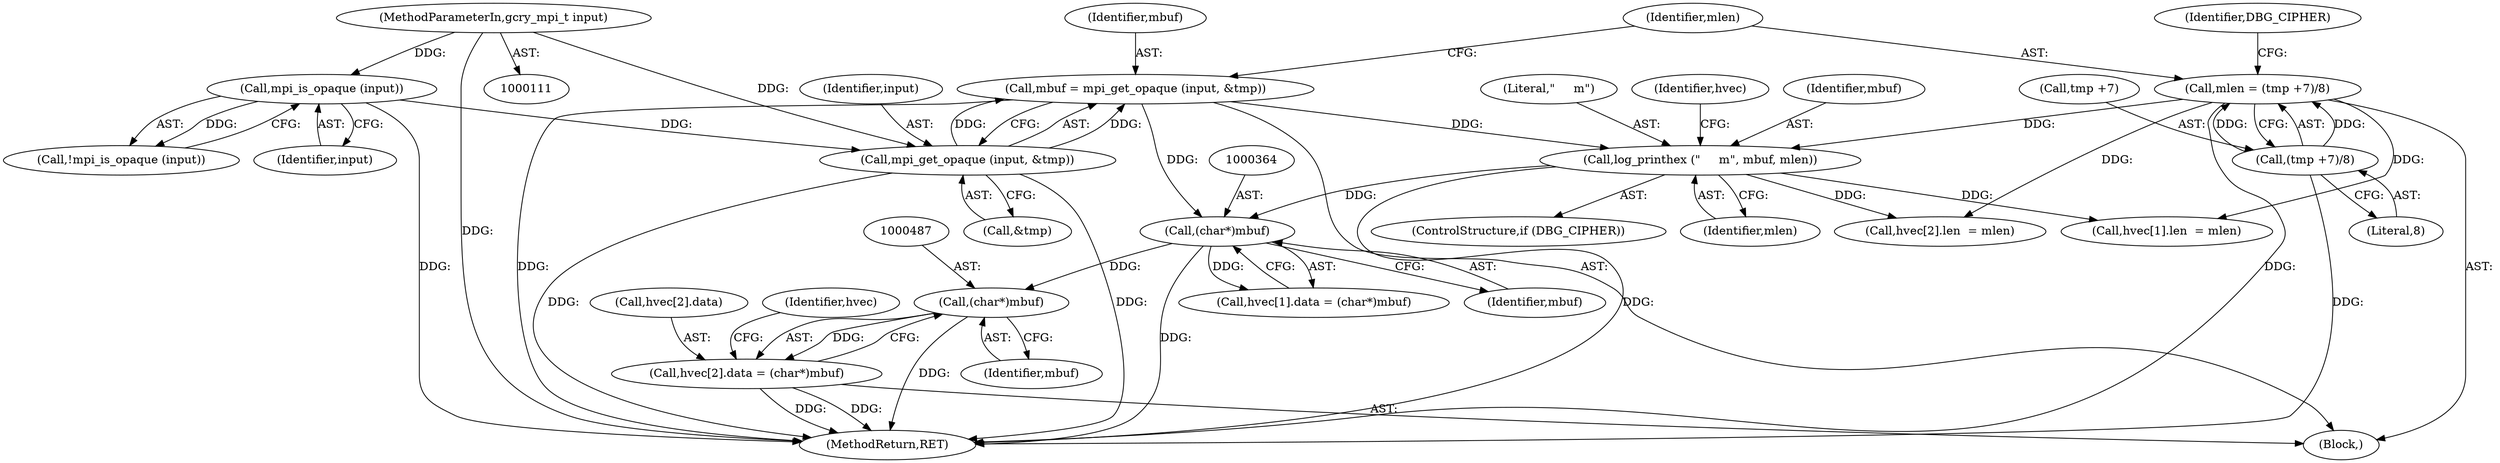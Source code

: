 digraph "0_gnupg_5a22de904a0a366ae79f03ff1e13a1232a89e26b@pointer" {
"1000486" [label="(Call,(char*)mbuf)"];
"1000363" [label="(Call,(char*)mbuf)"];
"1000332" [label="(Call,log_printhex (\"     m\", mbuf, mlen))"];
"1000317" [label="(Call,mbuf = mpi_get_opaque (input, &tmp))"];
"1000319" [label="(Call,mpi_get_opaque (input, &tmp))"];
"1000156" [label="(Call,mpi_is_opaque (input))"];
"1000112" [label="(MethodParameterIn,gcry_mpi_t input)"];
"1000323" [label="(Call,mlen = (tmp +7)/8)"];
"1000325" [label="(Call,(tmp +7)/8)"];
"1000480" [label="(Call,hvec[2].data = (char*)mbuf)"];
"1000363" [label="(Call,(char*)mbuf)"];
"1000317" [label="(Call,mbuf = mpi_get_opaque (input, &tmp))"];
"1000339" [label="(Identifier,hvec)"];
"1000330" [label="(ControlStructure,if (DBG_CIPHER))"];
"1000610" [label="(MethodReturn,RET)"];
"1000155" [label="(Call,!mpi_is_opaque (input))"];
"1000496" [label="(Call,hvec[2].len  = mlen)"];
"1000321" [label="(Call,&tmp)"];
"1000112" [label="(MethodParameterIn,gcry_mpi_t input)"];
"1000492" [label="(Identifier,hvec)"];
"1000366" [label="(Call,hvec[1].len  = mlen)"];
"1000320" [label="(Identifier,input)"];
"1000325" [label="(Call,(tmp +7)/8)"];
"1000481" [label="(Call,hvec[2].data)"];
"1000318" [label="(Identifier,mbuf)"];
"1000323" [label="(Call,mlen = (tmp +7)/8)"];
"1000480" [label="(Call,hvec[2].data = (char*)mbuf)"];
"1000326" [label="(Call,tmp +7)"];
"1000486" [label="(Call,(char*)mbuf)"];
"1000365" [label="(Identifier,mbuf)"];
"1000118" [label="(Block,)"];
"1000156" [label="(Call,mpi_is_opaque (input))"];
"1000331" [label="(Identifier,DBG_CIPHER)"];
"1000357" [label="(Call,hvec[1].data = (char*)mbuf)"];
"1000335" [label="(Identifier,mlen)"];
"1000329" [label="(Literal,8)"];
"1000488" [label="(Identifier,mbuf)"];
"1000334" [label="(Identifier,mbuf)"];
"1000157" [label="(Identifier,input)"];
"1000319" [label="(Call,mpi_get_opaque (input, &tmp))"];
"1000333" [label="(Literal,\"     m\")"];
"1000332" [label="(Call,log_printhex (\"     m\", mbuf, mlen))"];
"1000324" [label="(Identifier,mlen)"];
"1000486" -> "1000480"  [label="AST: "];
"1000486" -> "1000488"  [label="CFG: "];
"1000487" -> "1000486"  [label="AST: "];
"1000488" -> "1000486"  [label="AST: "];
"1000480" -> "1000486"  [label="CFG: "];
"1000486" -> "1000610"  [label="DDG: "];
"1000486" -> "1000480"  [label="DDG: "];
"1000363" -> "1000486"  [label="DDG: "];
"1000363" -> "1000357"  [label="AST: "];
"1000363" -> "1000365"  [label="CFG: "];
"1000364" -> "1000363"  [label="AST: "];
"1000365" -> "1000363"  [label="AST: "];
"1000357" -> "1000363"  [label="CFG: "];
"1000363" -> "1000610"  [label="DDG: "];
"1000363" -> "1000357"  [label="DDG: "];
"1000332" -> "1000363"  [label="DDG: "];
"1000317" -> "1000363"  [label="DDG: "];
"1000332" -> "1000330"  [label="AST: "];
"1000332" -> "1000335"  [label="CFG: "];
"1000333" -> "1000332"  [label="AST: "];
"1000334" -> "1000332"  [label="AST: "];
"1000335" -> "1000332"  [label="AST: "];
"1000339" -> "1000332"  [label="CFG: "];
"1000332" -> "1000610"  [label="DDG: "];
"1000317" -> "1000332"  [label="DDG: "];
"1000323" -> "1000332"  [label="DDG: "];
"1000332" -> "1000366"  [label="DDG: "];
"1000332" -> "1000496"  [label="DDG: "];
"1000317" -> "1000118"  [label="AST: "];
"1000317" -> "1000319"  [label="CFG: "];
"1000318" -> "1000317"  [label="AST: "];
"1000319" -> "1000317"  [label="AST: "];
"1000324" -> "1000317"  [label="CFG: "];
"1000317" -> "1000610"  [label="DDG: "];
"1000319" -> "1000317"  [label="DDG: "];
"1000319" -> "1000317"  [label="DDG: "];
"1000319" -> "1000321"  [label="CFG: "];
"1000320" -> "1000319"  [label="AST: "];
"1000321" -> "1000319"  [label="AST: "];
"1000319" -> "1000610"  [label="DDG: "];
"1000319" -> "1000610"  [label="DDG: "];
"1000156" -> "1000319"  [label="DDG: "];
"1000112" -> "1000319"  [label="DDG: "];
"1000156" -> "1000155"  [label="AST: "];
"1000156" -> "1000157"  [label="CFG: "];
"1000157" -> "1000156"  [label="AST: "];
"1000155" -> "1000156"  [label="CFG: "];
"1000156" -> "1000610"  [label="DDG: "];
"1000156" -> "1000155"  [label="DDG: "];
"1000112" -> "1000156"  [label="DDG: "];
"1000112" -> "1000111"  [label="AST: "];
"1000112" -> "1000610"  [label="DDG: "];
"1000323" -> "1000118"  [label="AST: "];
"1000323" -> "1000325"  [label="CFG: "];
"1000324" -> "1000323"  [label="AST: "];
"1000325" -> "1000323"  [label="AST: "];
"1000331" -> "1000323"  [label="CFG: "];
"1000323" -> "1000610"  [label="DDG: "];
"1000325" -> "1000323"  [label="DDG: "];
"1000325" -> "1000323"  [label="DDG: "];
"1000323" -> "1000366"  [label="DDG: "];
"1000323" -> "1000496"  [label="DDG: "];
"1000325" -> "1000329"  [label="CFG: "];
"1000326" -> "1000325"  [label="AST: "];
"1000329" -> "1000325"  [label="AST: "];
"1000325" -> "1000610"  [label="DDG: "];
"1000480" -> "1000118"  [label="AST: "];
"1000481" -> "1000480"  [label="AST: "];
"1000492" -> "1000480"  [label="CFG: "];
"1000480" -> "1000610"  [label="DDG: "];
"1000480" -> "1000610"  [label="DDG: "];
}
